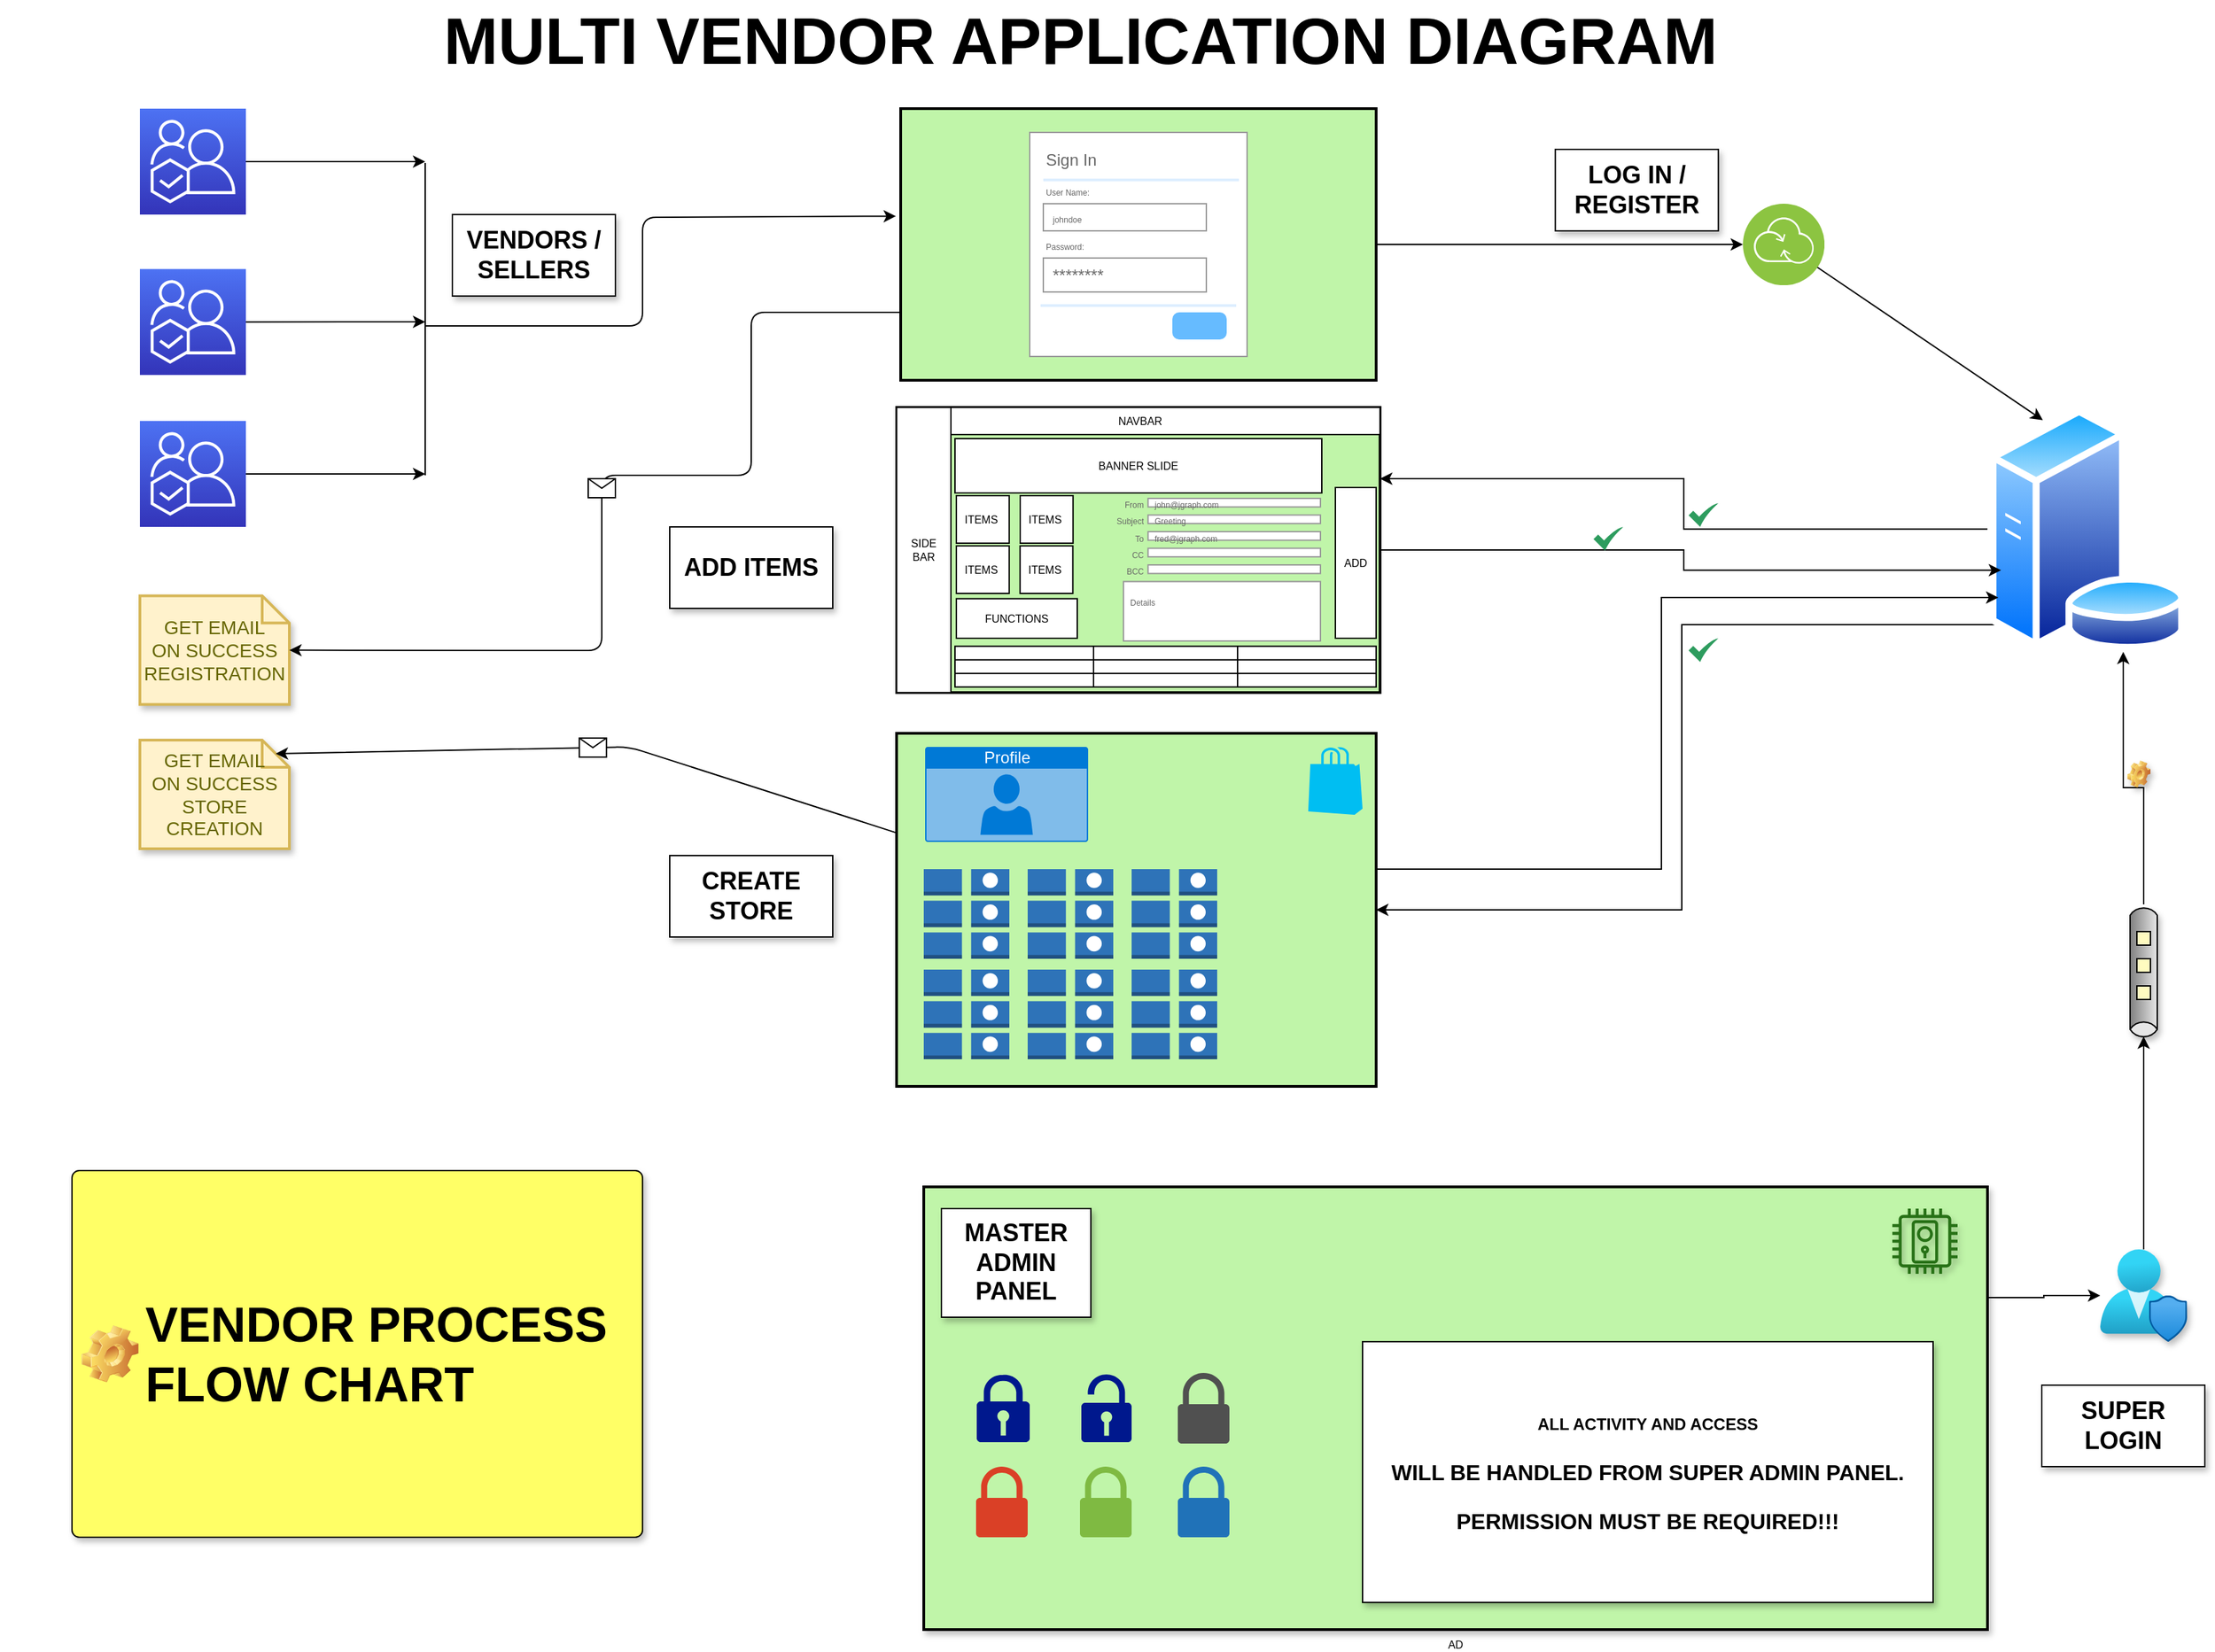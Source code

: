 <mxfile version="14.2.9" type="github">
  <diagram name="Page-1" id="74b105a0-9070-1c63-61bc-23e55f88626e">
    <mxGraphModel dx="2556" dy="1112" grid="1" gridSize="10" guides="1" tooltips="1" connect="1" arrows="1" fold="1" page="1" pageScale="1.5" pageWidth="1169" pageHeight="826" background="none" math="0" shadow="0">
      <root>
        <mxCell id="0" style=";html=1;" />
        <mxCell id="1" style=";html=1;" parent="0" />
        <mxCell id="10b056a9c633e61c-30" value="&lt;font style=&quot;font-size: 48px&quot;&gt;MULTI VENDOR APPLICATION DIAGRAM&lt;/font&gt;" style="text;strokeColor=none;fillColor=none;html=1;fontSize=24;fontStyle=1;verticalAlign=middle;align=center;" parent="1" vertex="1">
          <mxGeometry x="87" y="10" width="1590" height="60" as="geometry" />
        </mxCell>
        <mxCell id="xjk3w9mAkQDm7VZ_KI2F-27" value="" style="points=[[0,0,0],[0.25,0,0],[0.5,0,0],[0.75,0,0],[1,0,0],[0,1,0],[0.25,1,0],[0.5,1,0],[0.75,1,0],[1,1,0],[0,0.25,0],[0,0.5,0],[0,0.75,0],[1,0.25,0],[1,0.5,0],[1,0.75,0]];outlineConnect=0;fontColor=#232F3E;gradientColor=#4D72F3;gradientDirection=north;fillColor=#3334B9;strokeColor=#ffffff;dashed=0;verticalLabelPosition=bottom;verticalAlign=top;align=center;html=1;fontSize=12;fontStyle=0;aspect=fixed;shape=mxgraph.aws4.resourceIcon;resIcon=mxgraph.aws4.iq;" vertex="1" parent="1">
          <mxGeometry x="190" y="208.08" width="78" height="78" as="geometry" />
        </mxCell>
        <mxCell id="xjk3w9mAkQDm7VZ_KI2F-29" value="" style="points=[[0,0,0],[0.25,0,0],[0.5,0,0],[0.75,0,0],[1,0,0],[0,1,0],[0.25,1,0],[0.5,1,0],[0.75,1,0],[1,1,0],[0,0.25,0],[0,0.5,0],[0,0.75,0],[1,0.25,0],[1,0.5,0],[1,0.75,0]];outlineConnect=0;fontColor=#232F3E;gradientColor=#4D72F3;gradientDirection=north;fillColor=#3334B9;strokeColor=#ffffff;dashed=0;verticalLabelPosition=bottom;verticalAlign=top;align=center;html=1;fontSize=12;fontStyle=0;aspect=fixed;shape=mxgraph.aws4.resourceIcon;resIcon=mxgraph.aws4.iq;" vertex="1" parent="1">
          <mxGeometry x="190" y="320" width="78" height="78" as="geometry" />
        </mxCell>
        <mxCell id="xjk3w9mAkQDm7VZ_KI2F-30" value="" style="points=[[0,0,0],[0.25,0,0],[0.5,0,0],[0.75,0,0],[1,0,0],[0,1,0],[0.25,1,0],[0.5,1,0],[0.75,1,0],[1,1,0],[0,0.25,0],[0,0.5,0],[0,0.75,0],[1,0.25,0],[1,0.5,0],[1,0.75,0]];outlineConnect=0;fontColor=#232F3E;gradientColor=#4D72F3;gradientDirection=north;fillColor=#3334B9;strokeColor=#ffffff;dashed=0;verticalLabelPosition=bottom;verticalAlign=top;align=center;html=1;fontSize=12;fontStyle=0;aspect=fixed;shape=mxgraph.aws4.resourceIcon;resIcon=mxgraph.aws4.iq;" vertex="1" parent="1">
          <mxGeometry x="190" y="90.0" width="78" height="78" as="geometry" />
        </mxCell>
        <mxCell id="xjk3w9mAkQDm7VZ_KI2F-98" value="" style="group" vertex="1" connectable="0" parent="1">
          <mxGeometry x="747" y="310" width="355.87" height="210" as="geometry" />
        </mxCell>
        <mxCell id="xjk3w9mAkQDm7VZ_KI2F-32" value="" style="strokeWidth=2;dashed=0;align=center;fontSize=8;shape=rect;fillColor=#c0f5a9;verticalLabelPosition=bottom;verticalAlign=top;" vertex="1" parent="xjk3w9mAkQDm7VZ_KI2F-98">
          <mxGeometry x="0.12" width="355.75" height="210" as="geometry" />
        </mxCell>
        <mxCell id="xjk3w9mAkQDm7VZ_KI2F-33" value="NAVBAR" style="strokeWidth=1;dashed=0;align=center;fontSize=8;shape=rect" vertex="1" parent="xjk3w9mAkQDm7VZ_KI2F-98">
          <mxGeometry x="3" width="352.87" height="20" as="geometry" />
        </mxCell>
        <mxCell id="xjk3w9mAkQDm7VZ_KI2F-35" value="ITEMS " style="strokeWidth=1;dashed=0;align=center;fontSize=8;shape=rect" vertex="1" parent="xjk3w9mAkQDm7VZ_KI2F-98">
          <mxGeometry x="44" y="65" width="38.87" height="35" as="geometry" />
        </mxCell>
        <mxCell id="xjk3w9mAkQDm7VZ_KI2F-36" value="BANNER SLIDE" style="strokeWidth=1;dashed=0;align=center;fontSize=8;shape=rect" vertex="1" parent="xjk3w9mAkQDm7VZ_KI2F-98">
          <mxGeometry x="43" y="23" width="270" height="40" as="geometry" />
        </mxCell>
        <mxCell id="xjk3w9mAkQDm7VZ_KI2F-37" value="SIDE&#xa;BAR" style="strokeWidth=1;dashed=0;align=center;fontSize=8;shape=rect" vertex="1" parent="xjk3w9mAkQDm7VZ_KI2F-98">
          <mxGeometry width="40" height="210" as="geometry" />
        </mxCell>
        <mxCell id="xjk3w9mAkQDm7VZ_KI2F-38" value="" style="shape=table;html=1;whiteSpace=wrap;startSize=0;container=1;collapsible=0;childLayout=tableLayout;" vertex="1" parent="xjk3w9mAkQDm7VZ_KI2F-98">
          <mxGeometry x="43" y="175.85" width="310" height="30" as="geometry" />
        </mxCell>
        <mxCell id="xjk3w9mAkQDm7VZ_KI2F-39" value="" style="shape=partialRectangle;html=1;whiteSpace=wrap;collapsible=0;dropTarget=0;pointerEvents=0;fillColor=none;top=0;left=0;bottom=0;right=0;points=[[0,0.5],[1,0.5]];portConstraint=eastwest;" vertex="1" parent="xjk3w9mAkQDm7VZ_KI2F-38">
          <mxGeometry width="310" height="10" as="geometry" />
        </mxCell>
        <mxCell id="xjk3w9mAkQDm7VZ_KI2F-40" value="" style="shape=partialRectangle;html=1;whiteSpace=wrap;connectable=0;fillColor=none;top=0;left=0;bottom=0;right=0;overflow=hidden;" vertex="1" parent="xjk3w9mAkQDm7VZ_KI2F-39">
          <mxGeometry width="102" height="10" as="geometry" />
        </mxCell>
        <mxCell id="xjk3w9mAkQDm7VZ_KI2F-41" value="" style="shape=partialRectangle;html=1;whiteSpace=wrap;connectable=0;fillColor=none;top=0;left=0;bottom=0;right=0;overflow=hidden;" vertex="1" parent="xjk3w9mAkQDm7VZ_KI2F-39">
          <mxGeometry x="102" width="106" height="10" as="geometry" />
        </mxCell>
        <mxCell id="xjk3w9mAkQDm7VZ_KI2F-42" value="" style="shape=partialRectangle;html=1;whiteSpace=wrap;connectable=0;fillColor=none;top=0;left=0;bottom=0;right=0;overflow=hidden;" vertex="1" parent="xjk3w9mAkQDm7VZ_KI2F-39">
          <mxGeometry x="208" width="102" height="10" as="geometry" />
        </mxCell>
        <mxCell id="xjk3w9mAkQDm7VZ_KI2F-43" value="" style="shape=partialRectangle;html=1;whiteSpace=wrap;collapsible=0;dropTarget=0;pointerEvents=0;fillColor=none;top=0;left=0;bottom=0;right=0;points=[[0,0.5],[1,0.5]];portConstraint=eastwest;" vertex="1" parent="xjk3w9mAkQDm7VZ_KI2F-38">
          <mxGeometry y="10" width="310" height="10" as="geometry" />
        </mxCell>
        <mxCell id="xjk3w9mAkQDm7VZ_KI2F-44" value="" style="shape=partialRectangle;html=1;whiteSpace=wrap;connectable=0;fillColor=none;top=0;left=0;bottom=0;right=0;overflow=hidden;" vertex="1" parent="xjk3w9mAkQDm7VZ_KI2F-43">
          <mxGeometry width="102" height="10" as="geometry" />
        </mxCell>
        <mxCell id="xjk3w9mAkQDm7VZ_KI2F-45" value="" style="shape=partialRectangle;html=1;whiteSpace=wrap;connectable=0;fillColor=none;top=0;left=0;bottom=0;right=0;overflow=hidden;" vertex="1" parent="xjk3w9mAkQDm7VZ_KI2F-43">
          <mxGeometry x="102" width="106" height="10" as="geometry" />
        </mxCell>
        <mxCell id="xjk3w9mAkQDm7VZ_KI2F-46" value="" style="shape=partialRectangle;html=1;whiteSpace=wrap;connectable=0;fillColor=none;top=0;left=0;bottom=0;right=0;overflow=hidden;" vertex="1" parent="xjk3w9mAkQDm7VZ_KI2F-43">
          <mxGeometry x="208" width="102" height="10" as="geometry" />
        </mxCell>
        <mxCell id="xjk3w9mAkQDm7VZ_KI2F-47" value="" style="shape=partialRectangle;html=1;whiteSpace=wrap;collapsible=0;dropTarget=0;pointerEvents=0;fillColor=none;top=0;left=0;bottom=0;right=0;points=[[0,0.5],[1,0.5]];portConstraint=eastwest;" vertex="1" parent="xjk3w9mAkQDm7VZ_KI2F-38">
          <mxGeometry y="20" width="310" height="10" as="geometry" />
        </mxCell>
        <mxCell id="xjk3w9mAkQDm7VZ_KI2F-48" value="" style="shape=partialRectangle;html=1;whiteSpace=wrap;connectable=0;fillColor=none;top=0;left=0;bottom=0;right=0;overflow=hidden;" vertex="1" parent="xjk3w9mAkQDm7VZ_KI2F-47">
          <mxGeometry width="102" height="10" as="geometry" />
        </mxCell>
        <mxCell id="xjk3w9mAkQDm7VZ_KI2F-49" value="" style="shape=partialRectangle;html=1;whiteSpace=wrap;connectable=0;fillColor=none;top=0;left=0;bottom=0;right=0;overflow=hidden;" vertex="1" parent="xjk3w9mAkQDm7VZ_KI2F-47">
          <mxGeometry x="102" width="106" height="10" as="geometry" />
        </mxCell>
        <mxCell id="xjk3w9mAkQDm7VZ_KI2F-50" value="" style="shape=partialRectangle;html=1;whiteSpace=wrap;connectable=0;fillColor=none;top=0;left=0;bottom=0;right=0;overflow=hidden;" vertex="1" parent="xjk3w9mAkQDm7VZ_KI2F-47">
          <mxGeometry x="208" width="102" height="10" as="geometry" />
        </mxCell>
        <mxCell id="xjk3w9mAkQDm7VZ_KI2F-62" value="" style="shape=image;html=1;verticalAlign=top;verticalLabelPosition=bottom;labelBackgroundColor=#ffffff;imageAspect=0;aspect=fixed;image=https://cdn3.iconfinder.com/data/icons/fatcow/32/application_form_edit.png" vertex="1" parent="xjk3w9mAkQDm7VZ_KI2F-98">
          <mxGeometry x="321" y="27" width="32" height="32" as="geometry" />
        </mxCell>
        <mxCell id="xjk3w9mAkQDm7VZ_KI2F-92" value="" style="group" vertex="1" connectable="0" parent="xjk3w9mAkQDm7VZ_KI2F-98">
          <mxGeometry x="167" y="67" width="145" height="105" as="geometry" />
        </mxCell>
        <mxCell id="xjk3w9mAkQDm7VZ_KI2F-81" value="&lt;font style=&quot;font-size: 6px&quot;&gt;From&lt;/font&gt;" style="strokeWidth=1;shadow=0;dashed=0;align=center;html=1;shape=mxgraph.mockup.forms.anchor;align=right;spacingRight=2;fontColor=#666666;" vertex="1" parent="xjk3w9mAkQDm7VZ_KI2F-92">
          <mxGeometry width="18.125" height="6.3" as="geometry" />
        </mxCell>
        <mxCell id="xjk3w9mAkQDm7VZ_KI2F-82" value="&lt;font style=&quot;font-size: 6px&quot;&gt;john@jgraph.com&lt;/font&gt;" style="strokeWidth=1;shadow=0;dashed=0;align=center;html=1;shape=mxgraph.mockup.forms.rrect;fillColor=#ffffff;rSize=0;fontColor=#666666;align=left;spacingLeft=3;strokeColor=#999999;" vertex="1" parent="xjk3w9mAkQDm7VZ_KI2F-92">
          <mxGeometry x="18.125" width="126.875" height="6.3" as="geometry" />
        </mxCell>
        <mxCell id="xjk3w9mAkQDm7VZ_KI2F-83" value="&lt;font style=&quot;font-size: 6px&quot;&gt;Subject&lt;/font&gt;" style="strokeWidth=1;shadow=0;dashed=0;align=center;html=1;shape=mxgraph.mockup.forms.anchor;align=right;spacingRight=2;fontColor=#666666;" vertex="1" parent="xjk3w9mAkQDm7VZ_KI2F-92">
          <mxGeometry y="12.25" width="18.125" height="6.3" as="geometry" />
        </mxCell>
        <mxCell id="xjk3w9mAkQDm7VZ_KI2F-84" value="&lt;font style=&quot;font-size: 6px&quot;&gt;Greeting&lt;/font&gt;" style="strokeWidth=1;shadow=0;dashed=0;align=center;html=1;shape=mxgraph.mockup.forms.rrect;fillColor=#ffffff;rSize=0;fontColor=#666666;align=left;spacingLeft=3;strokeColor=#999999;" vertex="1" parent="xjk3w9mAkQDm7VZ_KI2F-92">
          <mxGeometry x="18.125" y="12.25" width="126.875" height="6.3" as="geometry" />
        </mxCell>
        <mxCell id="xjk3w9mAkQDm7VZ_KI2F-85" value="&lt;font style=&quot;font-size: 6px&quot;&gt;To&lt;/font&gt;" style="strokeWidth=1;shadow=0;dashed=0;align=center;html=1;shape=mxgraph.mockup.forms.anchor;align=right;spacingRight=2;fontColor=#666666;" vertex="1" parent="xjk3w9mAkQDm7VZ_KI2F-92">
          <mxGeometry y="24.5" width="18.125" height="6.3" as="geometry" />
        </mxCell>
        <mxCell id="xjk3w9mAkQDm7VZ_KI2F-86" value="&lt;font style=&quot;font-size: 6px&quot;&gt;fred@jgraph.com&lt;/font&gt;" style="strokeWidth=1;shadow=0;dashed=0;align=center;html=1;shape=mxgraph.mockup.forms.rrect;fillColor=#ffffff;rSize=0;fontColor=#666666;align=left;spacingLeft=3;strokeColor=#999999;" vertex="1" parent="xjk3w9mAkQDm7VZ_KI2F-92">
          <mxGeometry x="18.125" y="24.5" width="126.875" height="6.3" as="geometry" />
        </mxCell>
        <mxCell id="xjk3w9mAkQDm7VZ_KI2F-87" value="&lt;font style=&quot;font-size: 6px&quot;&gt;CC&lt;/font&gt;" style="strokeWidth=1;shadow=0;dashed=0;align=center;html=1;shape=mxgraph.mockup.forms.anchor;align=right;spacingRight=2;fontColor=#666666;" vertex="1" parent="xjk3w9mAkQDm7VZ_KI2F-92">
          <mxGeometry y="36.75" width="18.125" height="6.3" as="geometry" />
        </mxCell>
        <mxCell id="xjk3w9mAkQDm7VZ_KI2F-88" value="" style="strokeWidth=1;shadow=0;dashed=0;align=center;html=1;shape=mxgraph.mockup.forms.rrect;fillColor=#ffffff;rSize=0;fontColor=#666666;align=left;spacingLeft=3;strokeColor=#999999;" vertex="1" parent="xjk3w9mAkQDm7VZ_KI2F-92">
          <mxGeometry x="18.125" y="36.75" width="126.875" height="6.3" as="geometry" />
        </mxCell>
        <mxCell id="xjk3w9mAkQDm7VZ_KI2F-89" value="&lt;font style=&quot;font-size: 6px&quot;&gt;BCC&lt;/font&gt;" style="strokeWidth=1;shadow=0;dashed=0;align=center;html=1;shape=mxgraph.mockup.forms.anchor;align=right;spacingRight=2;fontColor=#666666;" vertex="1" parent="xjk3w9mAkQDm7VZ_KI2F-92">
          <mxGeometry y="49" width="18.125" height="6.3" as="geometry" />
        </mxCell>
        <mxCell id="xjk3w9mAkQDm7VZ_KI2F-90" value="" style="strokeWidth=1;shadow=0;dashed=0;align=center;html=1;shape=mxgraph.mockup.forms.rrect;fillColor=#ffffff;rSize=0;fontColor=#666666;align=left;spacingLeft=3;strokeColor=#999999;" vertex="1" parent="xjk3w9mAkQDm7VZ_KI2F-92">
          <mxGeometry x="18.125" y="49" width="126.875" height="6.3" as="geometry" />
        </mxCell>
        <mxCell id="xjk3w9mAkQDm7VZ_KI2F-91" value="&lt;font style=&quot;font-size: 6px&quot;&gt;Details&lt;/font&gt;" style="strokeWidth=1;shadow=0;dashed=0;align=center;html=1;shape=mxgraph.mockup.forms.rrect;fillColor=#ffffff;rSize=0;fontColor=#666666;align=left;spacingLeft=3;strokeColor=#999999;verticalAlign=top;whiteSpace=wrap;" vertex="1" parent="xjk3w9mAkQDm7VZ_KI2F-92">
          <mxGeometry y="61.25" width="145" height="43.75" as="geometry" />
        </mxCell>
        <mxCell id="xjk3w9mAkQDm7VZ_KI2F-93" value="ITEMS " style="strokeWidth=1;dashed=0;align=center;fontSize=8;shape=rect" vertex="1" parent="xjk3w9mAkQDm7VZ_KI2F-98">
          <mxGeometry x="91" y="65" width="38.87" height="35" as="geometry" />
        </mxCell>
        <mxCell id="xjk3w9mAkQDm7VZ_KI2F-94" value="ITEMS " style="strokeWidth=1;dashed=0;align=center;fontSize=8;shape=rect" vertex="1" parent="xjk3w9mAkQDm7VZ_KI2F-98">
          <mxGeometry x="44" y="102" width="38.87" height="35" as="geometry" />
        </mxCell>
        <mxCell id="xjk3w9mAkQDm7VZ_KI2F-95" value="ITEMS " style="strokeWidth=1;dashed=0;align=center;fontSize=8;shape=rect" vertex="1" parent="xjk3w9mAkQDm7VZ_KI2F-98">
          <mxGeometry x="90.87" y="102" width="38.87" height="35" as="geometry" />
        </mxCell>
        <mxCell id="xjk3w9mAkQDm7VZ_KI2F-96" value="ADD" style="strokeWidth=1;dashed=0;align=center;fontSize=8;shape=rect" vertex="1" parent="xjk3w9mAkQDm7VZ_KI2F-98">
          <mxGeometry x="323" y="59" width="30" height="111" as="geometry" />
        </mxCell>
        <mxCell id="xjk3w9mAkQDm7VZ_KI2F-97" value="FUNCTIONS" style="strokeWidth=1;dashed=0;align=center;fontSize=8;shape=rect" vertex="1" parent="xjk3w9mAkQDm7VZ_KI2F-98">
          <mxGeometry x="44" y="140.85" width="89" height="29.15" as="geometry" />
        </mxCell>
        <mxCell id="xjk3w9mAkQDm7VZ_KI2F-99" value="" style="strokeWidth=2;dashed=0;align=center;fontSize=8;shape=rect;fillColor=#c0f5a9;verticalLabelPosition=bottom;verticalAlign=top;" vertex="1" parent="1">
          <mxGeometry x="750" y="90" width="350" height="200" as="geometry" />
        </mxCell>
        <mxCell id="xjk3w9mAkQDm7VZ_KI2F-101" value="" style="strokeWidth=1;shadow=0;dashed=0;align=center;html=1;shape=mxgraph.mockup.forms.rrect;rSize=0;strokeColor=#999999;fillColor=#ffffff;" vertex="1" parent="1">
          <mxGeometry x="845" y="107.5" width="160" height="165" as="geometry" />
        </mxCell>
        <mxCell id="xjk3w9mAkQDm7VZ_KI2F-102" value="Sign In" style="strokeWidth=1;shadow=0;dashed=0;align=center;html=1;shape=mxgraph.mockup.forms.anchor;fontSize=12;fontColor=#666666;align=left;resizeWidth=1;spacingLeft=0;" vertex="1" parent="xjk3w9mAkQDm7VZ_KI2F-101">
          <mxGeometry width="80" height="20" relative="1" as="geometry">
            <mxPoint x="10" y="10" as="offset" />
          </mxGeometry>
        </mxCell>
        <mxCell id="xjk3w9mAkQDm7VZ_KI2F-103" value="" style="shape=line;strokeColor=#ddeeff;strokeWidth=2;html=1;resizeWidth=1;" vertex="1" parent="xjk3w9mAkQDm7VZ_KI2F-101">
          <mxGeometry width="144.0" height="10" relative="1" as="geometry">
            <mxPoint x="10" y="30" as="offset" />
          </mxGeometry>
        </mxCell>
        <mxCell id="xjk3w9mAkQDm7VZ_KI2F-104" value="&lt;font style=&quot;font-size: 6px&quot;&gt;User Name:&lt;/font&gt;" style="strokeWidth=1;shadow=0;dashed=0;align=center;html=1;shape=mxgraph.mockup.forms.anchor;fontSize=12;fontColor=#666666;align=left;resizeWidth=1;spacingLeft=0;" vertex="1" parent="xjk3w9mAkQDm7VZ_KI2F-101">
          <mxGeometry width="80" height="20" relative="1" as="geometry">
            <mxPoint x="10" y="32.5" as="offset" />
          </mxGeometry>
        </mxCell>
        <mxCell id="xjk3w9mAkQDm7VZ_KI2F-105" value="&lt;font style=&quot;font-size: 6px&quot;&gt;johndoe&lt;/font&gt;" style="strokeWidth=1;shadow=0;dashed=0;align=center;html=1;shape=mxgraph.mockup.forms.rrect;rSize=0;strokeColor=#999999;fontColor=#666666;align=left;spacingLeft=5;resizeWidth=1;" vertex="1" parent="xjk3w9mAkQDm7VZ_KI2F-101">
          <mxGeometry width="120" height="20" relative="1" as="geometry">
            <mxPoint x="10" y="52.5" as="offset" />
          </mxGeometry>
        </mxCell>
        <mxCell id="xjk3w9mAkQDm7VZ_KI2F-106" value="&lt;font style=&quot;font-size: 6px&quot;&gt;Password:&lt;/font&gt;" style="strokeWidth=1;shadow=0;dashed=0;align=center;html=1;shape=mxgraph.mockup.forms.anchor;fontSize=12;fontColor=#666666;align=left;resizeWidth=1;spacingLeft=0;" vertex="1" parent="xjk3w9mAkQDm7VZ_KI2F-101">
          <mxGeometry width="80" height="20" relative="1" as="geometry">
            <mxPoint x="10" y="72.5" as="offset" />
          </mxGeometry>
        </mxCell>
        <mxCell id="xjk3w9mAkQDm7VZ_KI2F-107" value="********" style="strokeWidth=1;shadow=0;dashed=0;align=center;html=1;shape=mxgraph.mockup.forms.rrect;rSize=0;strokeColor=#999999;fontColor=#666666;align=left;spacingLeft=5;resizeWidth=1;" vertex="1" parent="xjk3w9mAkQDm7VZ_KI2F-101">
          <mxGeometry width="120" height="25" relative="1" as="geometry">
            <mxPoint x="10" y="92.5" as="offset" />
          </mxGeometry>
        </mxCell>
        <mxCell id="xjk3w9mAkQDm7VZ_KI2F-108" value="" style="strokeWidth=1;shadow=0;dashed=0;align=center;html=1;shape=mxgraph.mockup.forms.rrect;rSize=5;strokeColor=none;fontColor=#ffffff;fillColor=#66bbff;fontSize=16;fontStyle=1;" vertex="1" parent="xjk3w9mAkQDm7VZ_KI2F-101">
          <mxGeometry y="1" width="40" height="20" relative="1" as="geometry">
            <mxPoint x="105" y="-32.5" as="offset" />
          </mxGeometry>
        </mxCell>
        <mxCell id="xjk3w9mAkQDm7VZ_KI2F-110" value="" style="shape=line;strokeColor=#ddeeff;strokeWidth=2;html=1;resizeWidth=1;" vertex="1" parent="xjk3w9mAkQDm7VZ_KI2F-101">
          <mxGeometry y="1" width="144.0" height="10" relative="1" as="geometry">
            <mxPoint x="8" y="-42.5" as="offset" />
          </mxGeometry>
        </mxCell>
        <mxCell id="xjk3w9mAkQDm7VZ_KI2F-114" value="" style="endArrow=classic;html=1;exitX=1;exitY=0.5;exitDx=0;exitDy=0;exitPerimeter=0;" edge="1" parent="1" source="xjk3w9mAkQDm7VZ_KI2F-30">
          <mxGeometry width="50" height="50" relative="1" as="geometry">
            <mxPoint x="920" y="400" as="sourcePoint" />
            <mxPoint x="400" y="129" as="targetPoint" />
          </mxGeometry>
        </mxCell>
        <mxCell id="xjk3w9mAkQDm7VZ_KI2F-116" value="" style="endArrow=classic;html=1;exitX=1;exitY=0.5;exitDx=0;exitDy=0;exitPerimeter=0;" edge="1" parent="1" source="xjk3w9mAkQDm7VZ_KI2F-27">
          <mxGeometry width="50" height="50" relative="1" as="geometry">
            <mxPoint x="278.0" y="139" as="sourcePoint" />
            <mxPoint x="400" y="247" as="targetPoint" />
          </mxGeometry>
        </mxCell>
        <mxCell id="xjk3w9mAkQDm7VZ_KI2F-117" value="" style="endArrow=classic;html=1;exitX=1;exitY=0.5;exitDx=0;exitDy=0;exitPerimeter=0;" edge="1" parent="1" source="xjk3w9mAkQDm7VZ_KI2F-29">
          <mxGeometry width="50" height="50" relative="1" as="geometry">
            <mxPoint x="278.0" y="257.08" as="sourcePoint" />
            <mxPoint x="400" y="359" as="targetPoint" />
          </mxGeometry>
        </mxCell>
        <mxCell id="xjk3w9mAkQDm7VZ_KI2F-118" value="" style="endArrow=none;html=1;" edge="1" parent="1">
          <mxGeometry width="50" height="50" relative="1" as="geometry">
            <mxPoint x="400" y="360" as="sourcePoint" />
            <mxPoint x="400" y="130" as="targetPoint" />
          </mxGeometry>
        </mxCell>
        <mxCell id="xjk3w9mAkQDm7VZ_KI2F-119" value="" style="endArrow=classic;html=1;entryX=-0.01;entryY=0.396;entryDx=0;entryDy=0;entryPerimeter=0;" edge="1" parent="1" target="xjk3w9mAkQDm7VZ_KI2F-99">
          <mxGeometry width="50" height="50" relative="1" as="geometry">
            <mxPoint x="400" y="250" as="sourcePoint" />
            <mxPoint x="760" y="310" as="targetPoint" />
            <Array as="points">
              <mxPoint x="560" y="250" />
              <mxPoint x="560" y="170" />
            </Array>
          </mxGeometry>
        </mxCell>
        <mxCell id="xjk3w9mAkQDm7VZ_KI2F-124" style="edgeStyle=orthogonalEdgeStyle;rounded=0;orthogonalLoop=1;jettySize=auto;html=1;exitX=0;exitY=0.5;exitDx=0;exitDy=0;entryX=1;entryY=0.25;entryDx=0;entryDy=0;" edge="1" parent="1" source="xjk3w9mAkQDm7VZ_KI2F-120" target="xjk3w9mAkQDm7VZ_KI2F-32">
          <mxGeometry relative="1" as="geometry" />
        </mxCell>
        <mxCell id="xjk3w9mAkQDm7VZ_KI2F-143" style="edgeStyle=orthogonalEdgeStyle;rounded=0;orthogonalLoop=1;jettySize=auto;html=1;exitX=0;exitY=1;exitDx=0;exitDy=0;entryX=1;entryY=0.5;entryDx=0;entryDy=0;" edge="1" parent="1" source="xjk3w9mAkQDm7VZ_KI2F-120" target="xjk3w9mAkQDm7VZ_KI2F-130">
          <mxGeometry relative="1" as="geometry">
            <Array as="points">
              <mxPoint x="1571" y="470" />
              <mxPoint x="1325" y="470" />
              <mxPoint x="1325" y="680" />
            </Array>
          </mxGeometry>
        </mxCell>
        <mxCell id="xjk3w9mAkQDm7VZ_KI2F-120" value="" style="aspect=fixed;perimeter=ellipsePerimeter;html=1;align=center;shadow=0;dashed=0;spacingTop=3;image;image=img/lib/active_directory/database_server.svg;" vertex="1" parent="1">
          <mxGeometry x="1550" y="310" width="147" height="179.27" as="geometry" />
        </mxCell>
        <mxCell id="xjk3w9mAkQDm7VZ_KI2F-121" value="" style="html=1;aspect=fixed;strokeColor=none;shadow=0;align=center;verticalAlign=top;fillColor=#2D9C5E;shape=mxgraph.gcp2.check" vertex="1" parent="1">
          <mxGeometry x="1330" y="380.5" width="21.88" height="17.5" as="geometry" />
        </mxCell>
        <mxCell id="xjk3w9mAkQDm7VZ_KI2F-122" value="" style="endArrow=classic;html=1;exitX=1;exitY=0.5;exitDx=0;exitDy=0;entryX=0.25;entryY=0;entryDx=0;entryDy=0;" edge="1" parent="1" source="xjk3w9mAkQDm7VZ_KI2F-125" target="xjk3w9mAkQDm7VZ_KI2F-120">
          <mxGeometry width="50" height="50" relative="1" as="geometry">
            <mxPoint x="1160" y="400" as="sourcePoint" />
            <mxPoint x="1210" y="350" as="targetPoint" />
            <Array as="points">
              <mxPoint x="1400" y="190" />
            </Array>
          </mxGeometry>
        </mxCell>
        <mxCell id="xjk3w9mAkQDm7VZ_KI2F-125" value="" style="aspect=fixed;perimeter=ellipsePerimeter;html=1;align=center;shadow=0;dashed=0;fontColor=#4277BB;labelBackgroundColor=#ffffff;fontSize=12;spacingTop=3;image;image=img/lib/ibm/infrastructure/transformation_connectivity.svg;" vertex="1" parent="1">
          <mxGeometry x="1370" y="160" width="60" height="60" as="geometry" />
        </mxCell>
        <mxCell id="xjk3w9mAkQDm7VZ_KI2F-127" value="" style="endArrow=classic;html=1;exitX=1;exitY=0.5;exitDx=0;exitDy=0;entryX=0;entryY=0.5;entryDx=0;entryDy=0;" edge="1" parent="1" source="xjk3w9mAkQDm7VZ_KI2F-99" target="xjk3w9mAkQDm7VZ_KI2F-125">
          <mxGeometry width="50" height="50" relative="1" as="geometry">
            <mxPoint x="1100" y="190" as="sourcePoint" />
            <mxPoint x="1591.066" y="319.199" as="targetPoint" />
            <Array as="points" />
          </mxGeometry>
        </mxCell>
        <mxCell id="xjk3w9mAkQDm7VZ_KI2F-146" style="edgeStyle=orthogonalEdgeStyle;rounded=0;orthogonalLoop=1;jettySize=auto;html=1;" edge="1" parent="1" source="xjk3w9mAkQDm7VZ_KI2F-130">
          <mxGeometry relative="1" as="geometry">
            <mxPoint x="1558" y="450" as="targetPoint" />
            <Array as="points">
              <mxPoint x="1310" y="650" />
              <mxPoint x="1310" y="450" />
              <mxPoint x="1558" y="450" />
            </Array>
          </mxGeometry>
        </mxCell>
        <mxCell id="xjk3w9mAkQDm7VZ_KI2F-130" value="" style="strokeWidth=2;dashed=0;align=center;fontSize=8;shape=rect;fillColor=#c0f5a9;verticalLabelPosition=bottom;verticalAlign=top;" vertex="1" parent="1">
          <mxGeometry x="747" y="550" width="353" height="260" as="geometry" />
        </mxCell>
        <mxCell id="xjk3w9mAkQDm7VZ_KI2F-131" value="Profile" style="html=1;strokeColor=none;fillColor=#0079D6;labelPosition=center;verticalLabelPosition=middle;verticalAlign=top;align=center;fontSize=12;outlineConnect=0;spacingTop=-6;fontColor=#FFFFFF;shape=mxgraph.sitemap.profile;" vertex="1" parent="1">
          <mxGeometry x="768" y="560" width="120" height="70" as="geometry" />
        </mxCell>
        <mxCell id="xjk3w9mAkQDm7VZ_KI2F-132" value="" style="verticalLabelPosition=bottom;html=1;verticalAlign=top;align=center;strokeColor=none;fillColor=#00BEF2;shape=mxgraph.azure.azure_marketplace;" vertex="1" parent="1">
          <mxGeometry x="1050" y="560" width="40" height="50" as="geometry" />
        </mxCell>
        <mxCell id="xjk3w9mAkQDm7VZ_KI2F-134" value="" style="shape=image;html=1;verticalAlign=top;verticalLabelPosition=bottom;labelBackgroundColor=#ffffff;imageAspect=0;aspect=fixed;image=https://cdn1.iconfinder.com/data/icons/ecommerce-61/48/eccomerce_-_sign_24x7-128.png" vertex="1" parent="1">
          <mxGeometry x="898" y="560" width="49" height="49" as="geometry" />
        </mxCell>
        <mxCell id="xjk3w9mAkQDm7VZ_KI2F-135" value="" style="shape=image;html=1;verticalAlign=top;verticalLabelPosition=bottom;labelBackgroundColor=#ffffff;imageAspect=0;aspect=fixed;image=https://cdn1.iconfinder.com/data/icons/ecommerce-61/48/eccomerce_-_sign_open-128.png" vertex="1" parent="1">
          <mxGeometry x="954" y="555" width="60" height="60" as="geometry" />
        </mxCell>
        <mxCell id="xjk3w9mAkQDm7VZ_KI2F-136" value="" style="outlineConnect=0;dashed=0;verticalLabelPosition=bottom;verticalAlign=top;align=center;html=1;shape=mxgraph.aws3.items;fillColor=#2E73B8;gradientColor=none;" vertex="1" parent="1">
          <mxGeometry x="843.5" y="650" width="63" height="66" as="geometry" />
        </mxCell>
        <mxCell id="xjk3w9mAkQDm7VZ_KI2F-137" value="" style="outlineConnect=0;dashed=0;verticalLabelPosition=bottom;verticalAlign=top;align=center;html=1;shape=mxgraph.aws3.items;fillColor=#2E73B8;gradientColor=none;" vertex="1" parent="1">
          <mxGeometry x="767" y="650" width="63" height="66" as="geometry" />
        </mxCell>
        <mxCell id="xjk3w9mAkQDm7VZ_KI2F-138" value="" style="outlineConnect=0;dashed=0;verticalLabelPosition=bottom;verticalAlign=top;align=center;html=1;shape=mxgraph.aws3.items;fillColor=#2E73B8;gradientColor=none;" vertex="1" parent="1">
          <mxGeometry x="920" y="650" width="63" height="66" as="geometry" />
        </mxCell>
        <mxCell id="xjk3w9mAkQDm7VZ_KI2F-139" value="" style="outlineConnect=0;dashed=0;verticalLabelPosition=bottom;verticalAlign=top;align=center;html=1;shape=mxgraph.aws3.items;fillColor=#2E73B8;gradientColor=none;" vertex="1" parent="1">
          <mxGeometry x="767" y="724" width="63" height="66" as="geometry" />
        </mxCell>
        <mxCell id="xjk3w9mAkQDm7VZ_KI2F-140" value="" style="outlineConnect=0;dashed=0;verticalLabelPosition=bottom;verticalAlign=top;align=center;html=1;shape=mxgraph.aws3.items;fillColor=#2E73B8;gradientColor=none;" vertex="1" parent="1">
          <mxGeometry x="843.5" y="724" width="63" height="66" as="geometry" />
        </mxCell>
        <mxCell id="xjk3w9mAkQDm7VZ_KI2F-141" value="" style="outlineConnect=0;dashed=0;verticalLabelPosition=bottom;verticalAlign=top;align=center;html=1;shape=mxgraph.aws3.items;fillColor=#2E73B8;gradientColor=none;" vertex="1" parent="1">
          <mxGeometry x="920" y="724" width="63" height="66" as="geometry" />
        </mxCell>
        <mxCell id="xjk3w9mAkQDm7VZ_KI2F-145" style="edgeStyle=orthogonalEdgeStyle;rounded=0;orthogonalLoop=1;jettySize=auto;html=1;entryX=0.068;entryY=0.669;entryDx=0;entryDy=0;entryPerimeter=0;" edge="1" parent="1" source="xjk3w9mAkQDm7VZ_KI2F-32" target="xjk3w9mAkQDm7VZ_KI2F-120">
          <mxGeometry relative="1" as="geometry" />
        </mxCell>
        <mxCell id="xjk3w9mAkQDm7VZ_KI2F-147" value="" style="html=1;aspect=fixed;strokeColor=none;shadow=0;align=center;verticalAlign=top;fillColor=#2D9C5E;shape=mxgraph.gcp2.check" vertex="1" parent="1">
          <mxGeometry x="1260" y="398" width="21.88" height="17.5" as="geometry" />
        </mxCell>
        <mxCell id="xjk3w9mAkQDm7VZ_KI2F-148" value="" style="html=1;aspect=fixed;strokeColor=none;shadow=0;align=center;verticalAlign=top;fillColor=#2D9C5E;shape=mxgraph.gcp2.check" vertex="1" parent="1">
          <mxGeometry x="1330" y="480" width="21.88" height="17.5" as="geometry" />
        </mxCell>
        <mxCell id="xjk3w9mAkQDm7VZ_KI2F-152" value="&lt;h2&gt;VENDORS / SELLERS&lt;/h2&gt;" style="whiteSpace=wrap;html=1;shadow=1;" vertex="1" parent="1">
          <mxGeometry x="420" y="168" width="120" height="60" as="geometry" />
        </mxCell>
        <mxCell id="xjk3w9mAkQDm7VZ_KI2F-153" value="&lt;h2&gt;LOG IN / REGISTER&lt;/h2&gt;" style="whiteSpace=wrap;html=1;shadow=1;" vertex="1" parent="1">
          <mxGeometry x="1231.88" y="120" width="120" height="60" as="geometry" />
        </mxCell>
        <mxCell id="xjk3w9mAkQDm7VZ_KI2F-154" value="&lt;h2&gt;ADD ITEMS&lt;/h2&gt;" style="whiteSpace=wrap;html=1;shadow=1;" vertex="1" parent="1">
          <mxGeometry x="580.0" y="398" width="120" height="60" as="geometry" />
        </mxCell>
        <mxCell id="xjk3w9mAkQDm7VZ_KI2F-155" value="&lt;h2&gt;CREATE STORE&lt;/h2&gt;" style="whiteSpace=wrap;html=1;shadow=1;" vertex="1" parent="1">
          <mxGeometry x="580.0" y="640" width="120" height="60" as="geometry" />
        </mxCell>
        <mxCell id="xjk3w9mAkQDm7VZ_KI2F-164" value="" style="group" vertex="1" connectable="0" parent="1">
          <mxGeometry x="190" y="448.75" width="110.0" height="80" as="geometry" />
        </mxCell>
        <mxCell id="xjk3w9mAkQDm7VZ_KI2F-162" value="GET EMAIL&lt;br&gt;ON SUCCESS&lt;br&gt;REGISTRATION" style="shape=note;strokeWidth=2;fontSize=14;size=20;whiteSpace=wrap;html=1;fillColor=#fff2cc;strokeColor=#d6b656;fontColor=#666600;shadow=1;" vertex="1" parent="xjk3w9mAkQDm7VZ_KI2F-164">
          <mxGeometry width="110.0" height="80" as="geometry" />
        </mxCell>
        <mxCell id="xjk3w9mAkQDm7VZ_KI2F-159" value="" style="endArrow=classic;html=1;exitX=0;exitY=0.75;exitDx=0;exitDy=0;" edge="1" parent="1" source="xjk3w9mAkQDm7VZ_KI2F-99" target="xjk3w9mAkQDm7VZ_KI2F-162">
          <mxGeometry relative="1" as="geometry">
            <mxPoint x="720" y="21.25" as="sourcePoint" />
            <mxPoint x="110" y="51.25" as="targetPoint" />
            <Array as="points">
              <mxPoint x="640" y="240" />
              <mxPoint x="640" y="360" />
              <mxPoint x="530" y="360" />
              <mxPoint x="530" y="489" />
            </Array>
          </mxGeometry>
        </mxCell>
        <mxCell id="xjk3w9mAkQDm7VZ_KI2F-160" value="" style="shape=message;html=1;outlineConnect=0;" vertex="1" parent="xjk3w9mAkQDm7VZ_KI2F-159">
          <mxGeometry width="20" height="14" relative="1" as="geometry">
            <mxPoint x="-10" y="-7" as="offset" />
          </mxGeometry>
        </mxCell>
        <mxCell id="xjk3w9mAkQDm7VZ_KI2F-167" value="" style="group" vertex="1" connectable="0" parent="1">
          <mxGeometry x="190" y="555" width="110.0" height="80" as="geometry" />
        </mxCell>
        <mxCell id="xjk3w9mAkQDm7VZ_KI2F-168" value="GET EMAIL&lt;br&gt;ON SUCCESS&lt;br&gt;STORE CREATION" style="shape=note;strokeWidth=2;fontSize=14;size=20;whiteSpace=wrap;html=1;fillColor=#fff2cc;strokeColor=#d6b656;fontColor=#666600;shadow=1;" vertex="1" parent="xjk3w9mAkQDm7VZ_KI2F-167">
          <mxGeometry width="110.0" height="80" as="geometry" />
        </mxCell>
        <mxCell id="xjk3w9mAkQDm7VZ_KI2F-169" value="" style="endArrow=classic;html=1;entryX=0;entryY=0;entryDx=100;entryDy=10;entryPerimeter=0;" edge="1" parent="1" source="xjk3w9mAkQDm7VZ_KI2F-130" target="xjk3w9mAkQDm7VZ_KI2F-168">
          <mxGeometry relative="1" as="geometry">
            <mxPoint x="760" y="250" as="sourcePoint" />
            <mxPoint x="310" y="471.658" as="targetPoint" />
            <Array as="points">
              <mxPoint x="550" y="560" />
            </Array>
          </mxGeometry>
        </mxCell>
        <mxCell id="xjk3w9mAkQDm7VZ_KI2F-170" value="" style="shape=message;html=1;outlineConnect=0;" vertex="1" parent="xjk3w9mAkQDm7VZ_KI2F-169">
          <mxGeometry width="20" height="14" relative="1" as="geometry">
            <mxPoint x="-10" y="-7" as="offset" />
          </mxGeometry>
        </mxCell>
        <mxCell id="xjk3w9mAkQDm7VZ_KI2F-192" style="edgeStyle=orthogonalEdgeStyle;rounded=0;orthogonalLoop=1;jettySize=auto;html=1;entryX=1;entryY=0.5;entryDx=-2.7;entryDy=0;entryPerimeter=0;" edge="1" parent="1" source="xjk3w9mAkQDm7VZ_KI2F-173" target="xjk3w9mAkQDm7VZ_KI2F-190">
          <mxGeometry relative="1" as="geometry" />
        </mxCell>
        <mxCell id="xjk3w9mAkQDm7VZ_KI2F-173" value="" style="aspect=fixed;html=1;points=[];align=center;image;fontSize=12;image=img/lib/azure2/management_governance/User_Privacy.svg;shadow=1;" vertex="1" parent="1">
          <mxGeometry x="1633" y="930" width="64" height="68" as="geometry" />
        </mxCell>
        <mxCell id="xjk3w9mAkQDm7VZ_KI2F-186" style="edgeStyle=orthogonalEdgeStyle;rounded=0;orthogonalLoop=1;jettySize=auto;html=1;exitX=1;exitY=0.25;exitDx=0;exitDy=0;" edge="1" parent="1" source="xjk3w9mAkQDm7VZ_KI2F-174" target="xjk3w9mAkQDm7VZ_KI2F-173">
          <mxGeometry relative="1" as="geometry" />
        </mxCell>
        <mxCell id="xjk3w9mAkQDm7VZ_KI2F-174" value="AD" style="strokeWidth=2;dashed=0;align=center;fontSize=8;shape=rect;fillColor=#c0f5a9;verticalLabelPosition=bottom;verticalAlign=top;shadow=1;" vertex="1" parent="1">
          <mxGeometry x="767" y="884" width="783" height="326" as="geometry" />
        </mxCell>
        <mxCell id="xjk3w9mAkQDm7VZ_KI2F-175" value="&lt;h2&gt;MASTER ADMIN PANEL&lt;/h2&gt;" style="whiteSpace=wrap;html=1;shadow=1;" vertex="1" parent="1">
          <mxGeometry x="780" y="900" width="110" height="80" as="geometry" />
        </mxCell>
        <mxCell id="xjk3w9mAkQDm7VZ_KI2F-176" value="" style="pointerEvents=1;shadow=0;dashed=0;html=1;strokeColor=none;labelPosition=center;verticalLabelPosition=bottom;verticalAlign=top;outlineConnect=0;align=center;shape=mxgraph.office.security.lock_protected;fillColor=#DA4026;" vertex="1" parent="1">
          <mxGeometry x="805.5" y="1090" width="38" height="52" as="geometry" />
        </mxCell>
        <mxCell id="xjk3w9mAkQDm7VZ_KI2F-177" value="" style="pointerEvents=1;shadow=0;dashed=0;html=1;strokeColor=none;labelPosition=center;verticalLabelPosition=bottom;verticalAlign=top;outlineConnect=0;align=center;shape=mxgraph.office.security.lock_protected;fillColor=#7FBA42;" vertex="1" parent="1">
          <mxGeometry x="882" y="1090" width="38" height="52" as="geometry" />
        </mxCell>
        <mxCell id="xjk3w9mAkQDm7VZ_KI2F-178" value="" style="pointerEvents=1;shadow=0;dashed=0;html=1;strokeColor=none;labelPosition=center;verticalLabelPosition=bottom;verticalAlign=top;outlineConnect=0;align=center;shape=mxgraph.office.security.lock_protected;fillColor=#2072B8;" vertex="1" parent="1">
          <mxGeometry x="954" y="1090" width="38" height="52" as="geometry" />
        </mxCell>
        <mxCell id="xjk3w9mAkQDm7VZ_KI2F-179" value="" style="pointerEvents=1;shadow=0;dashed=0;html=1;strokeColor=none;fillColor=#505050;labelPosition=center;verticalLabelPosition=bottom;verticalAlign=top;outlineConnect=0;align=center;shape=mxgraph.office.security.lock_protected;" vertex="1" parent="1">
          <mxGeometry x="954" y="1021" width="38" height="52" as="geometry" />
        </mxCell>
        <mxCell id="xjk3w9mAkQDm7VZ_KI2F-180" value="" style="aspect=fixed;pointerEvents=1;shadow=0;dashed=0;html=1;strokeColor=none;labelPosition=center;verticalLabelPosition=bottom;verticalAlign=top;align=center;fillColor=#00188D;shape=mxgraph.mscae.enterprise.lock_unlocked" vertex="1" parent="1">
          <mxGeometry x="883" y="1022" width="37" height="50" as="geometry" />
        </mxCell>
        <mxCell id="xjk3w9mAkQDm7VZ_KI2F-181" value="" style="aspect=fixed;pointerEvents=1;shadow=0;dashed=0;html=1;strokeColor=none;labelPosition=center;verticalLabelPosition=bottom;verticalAlign=top;align=center;fillColor=#00188D;shape=mxgraph.mscae.enterprise.lock" vertex="1" parent="1">
          <mxGeometry x="806" y="1022" width="39" height="50" as="geometry" />
        </mxCell>
        <mxCell id="xjk3w9mAkQDm7VZ_KI2F-183" value="" style="outlineConnect=0;fontColor=#232F3E;gradientColor=none;fillColor=#277116;strokeColor=none;dashed=0;verticalLabelPosition=bottom;verticalAlign=top;align=center;html=1;fontSize=12;fontStyle=0;aspect=fixed;pointerEvents=1;shape=mxgraph.aws4.door_lock;shadow=1;" vertex="1" parent="1">
          <mxGeometry x="1480" y="900" width="48" height="48" as="geometry" />
        </mxCell>
        <mxCell id="xjk3w9mAkQDm7VZ_KI2F-187" value="&lt;h2&gt;SUPER LOGIN&lt;/h2&gt;" style="whiteSpace=wrap;html=1;shadow=1;" vertex="1" parent="1">
          <mxGeometry x="1590" y="1030" width="120" height="60" as="geometry" />
        </mxCell>
        <mxCell id="xjk3w9mAkQDm7VZ_KI2F-193" style="edgeStyle=orthogonalEdgeStyle;rounded=0;orthogonalLoop=1;jettySize=auto;html=1;entryX=0.68;entryY=1.004;entryDx=0;entryDy=0;entryPerimeter=0;" edge="1" parent="1" source="xjk3w9mAkQDm7VZ_KI2F-190" target="xjk3w9mAkQDm7VZ_KI2F-120">
          <mxGeometry relative="1" as="geometry">
            <Array as="points">
              <mxPoint x="1665" y="590" />
              <mxPoint x="1650" y="590" />
            </Array>
          </mxGeometry>
        </mxCell>
        <mxCell id="xjk3w9mAkQDm7VZ_KI2F-190" value="" style="strokeWidth=1;outlineConnect=0;dashed=0;align=center;html=1;fontSize=8;shape=mxgraph.eip.dataChannel;verticalLabelPosition=bottom;labelBackgroundColor=#ffffff;verticalAlign=top;shadow=1;rotation=90;" vertex="1" parent="1">
          <mxGeometry x="1615" y="716" width="100" height="20" as="geometry" />
        </mxCell>
        <mxCell id="xjk3w9mAkQDm7VZ_KI2F-194" value="" style="shape=image;html=1;verticalLabelPosition=bottom;verticalAlign=top;imageAspect=1;aspect=fixed;image=img/clipart/Gear_128x128.png;shadow=1;" vertex="1" parent="1">
          <mxGeometry x="1652.95" y="570" width="17.05" height="20" as="geometry" />
        </mxCell>
        <mxCell id="xjk3w9mAkQDm7VZ_KI2F-195" value="&lt;h2&gt;&lt;font style=&quot;font-size: 12px&quot;&gt;ALL ACTIVITY AND ACCESS&lt;/font&gt;&lt;/h2&gt;&lt;h2&gt;&lt;/h2&gt;&lt;h2&gt;&lt;font size=&quot;3&quot;&gt;&lt;span&gt;WILL BE HANDLED FROM SUPER ADMIN PANEL.&lt;/span&gt;&lt;br&gt;&lt;/font&gt;&lt;/h2&gt;&lt;h2&gt;&lt;div&gt;&lt;font size=&quot;3&quot;&gt;PERMISSION MUST BE REQUIRED!!!&lt;/font&gt;&lt;/div&gt;&lt;/h2&gt;" style="whiteSpace=wrap;html=1;shadow=1;align=center;" vertex="1" parent="1">
          <mxGeometry x="1090" y="998" width="420" height="192" as="geometry" />
        </mxCell>
        <mxCell id="xjk3w9mAkQDm7VZ_KI2F-196" value="&lt;font style=&quot;font-size: 36px&quot;&gt;VENDOR PROCESS&lt;br&gt;FLOW CHART&lt;/font&gt;" style="label;whiteSpace=wrap;html=1;image=img/clipart/Gear_128x128.png;shadow=1;arcSize=2;fillColor=#FFFF66;" vertex="1" parent="1">
          <mxGeometry x="140" y="872" width="420" height="270" as="geometry" />
        </mxCell>
      </root>
    </mxGraphModel>
  </diagram>
</mxfile>
